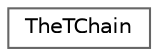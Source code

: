 digraph "Graphical Class Hierarchy"
{
 // LATEX_PDF_SIZE
  bgcolor="transparent";
  edge [fontname=Helvetica,fontsize=10,labelfontname=Helvetica,labelfontsize=10];
  node [fontname=Helvetica,fontsize=10,shape=box,height=0.2,width=0.4];
  rankdir="LR";
  Node0 [id="Node000000",label="TheTChain",height=0.2,width=0.4,color="grey40", fillcolor="white", style="filled",URL="$class_the_t_chain.html",tooltip=" "];
}
